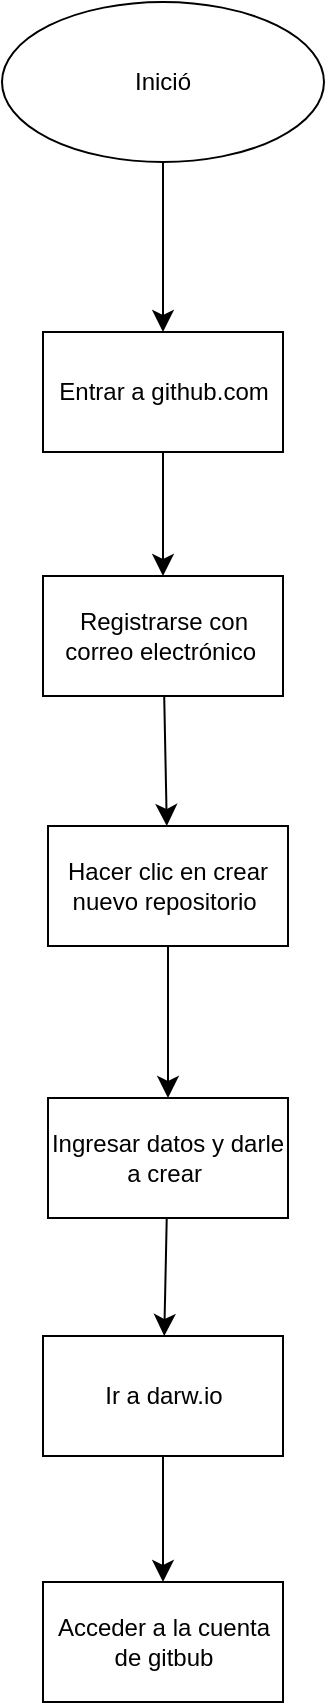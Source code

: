 <mxfile version="26.0.10">
  <diagram name="Página-1" id="zGG-YNEOcWLsdB0KCFtM">
    <mxGraphModel dx="757" dy="1790" grid="0" gridSize="10" guides="1" tooltips="1" connect="1" arrows="1" fold="1" page="0" pageScale="1" pageWidth="827" pageHeight="1169" math="0" shadow="0">
      <root>
        <mxCell id="0" />
        <mxCell id="1" parent="0" />
        <mxCell id="kXxcmXFumaLEJSKOMaeu-6" style="edgeStyle=none;curved=1;rounded=0;orthogonalLoop=1;jettySize=auto;html=1;fontSize=12;startSize=8;endSize=8;" edge="1" parent="1" source="kXxcmXFumaLEJSKOMaeu-1" target="kXxcmXFumaLEJSKOMaeu-5">
          <mxGeometry relative="1" as="geometry" />
        </mxCell>
        <mxCell id="kXxcmXFumaLEJSKOMaeu-1" value="Inició" style="ellipse;whiteSpace=wrap;html=1;" vertex="1" parent="1">
          <mxGeometry x="70" y="-258" width="161" height="80" as="geometry" />
        </mxCell>
        <mxCell id="kXxcmXFumaLEJSKOMaeu-10" style="edgeStyle=none;curved=1;rounded=0;orthogonalLoop=1;jettySize=auto;html=1;fontSize=12;startSize=8;endSize=8;" edge="1" parent="1" source="kXxcmXFumaLEJSKOMaeu-5" target="kXxcmXFumaLEJSKOMaeu-8">
          <mxGeometry relative="1" as="geometry" />
        </mxCell>
        <mxCell id="kXxcmXFumaLEJSKOMaeu-5" value="Entrar a github.com" style="whiteSpace=wrap;html=1;" vertex="1" parent="1">
          <mxGeometry x="90.5" y="-93" width="120" height="60" as="geometry" />
        </mxCell>
        <mxCell id="kXxcmXFumaLEJSKOMaeu-14" style="edgeStyle=none;curved=1;rounded=0;orthogonalLoop=1;jettySize=auto;html=1;fontSize=12;startSize=8;endSize=8;" edge="1" parent="1" source="kXxcmXFumaLEJSKOMaeu-8" target="kXxcmXFumaLEJSKOMaeu-11">
          <mxGeometry relative="1" as="geometry" />
        </mxCell>
        <mxCell id="kXxcmXFumaLEJSKOMaeu-8" value="Registrarse con correo electrónico&amp;nbsp;" style="whiteSpace=wrap;html=1;" vertex="1" parent="1">
          <mxGeometry x="90.5" y="29" width="120" height="60" as="geometry" />
        </mxCell>
        <mxCell id="kXxcmXFumaLEJSKOMaeu-15" style="edgeStyle=none;curved=1;rounded=0;orthogonalLoop=1;jettySize=auto;html=1;fontSize=12;startSize=8;endSize=8;" edge="1" parent="1" source="kXxcmXFumaLEJSKOMaeu-11" target="kXxcmXFumaLEJSKOMaeu-13">
          <mxGeometry relative="1" as="geometry" />
        </mxCell>
        <mxCell id="kXxcmXFumaLEJSKOMaeu-11" value="Hacer clic en crear nuevo repositorio&amp;nbsp;" style="whiteSpace=wrap;html=1;" vertex="1" parent="1">
          <mxGeometry x="93" y="154" width="120" height="60" as="geometry" />
        </mxCell>
        <mxCell id="kXxcmXFumaLEJSKOMaeu-20" style="edgeStyle=none;curved=1;rounded=0;orthogonalLoop=1;jettySize=auto;html=1;fontSize=12;startSize=8;endSize=8;" edge="1" parent="1" source="kXxcmXFumaLEJSKOMaeu-13" target="kXxcmXFumaLEJSKOMaeu-18">
          <mxGeometry relative="1" as="geometry" />
        </mxCell>
        <mxCell id="kXxcmXFumaLEJSKOMaeu-13" value="Ingresar datos y darle a crear&amp;nbsp;" style="whiteSpace=wrap;html=1;" vertex="1" parent="1">
          <mxGeometry x="93" y="290" width="120" height="60" as="geometry" />
        </mxCell>
        <mxCell id="kXxcmXFumaLEJSKOMaeu-22" style="edgeStyle=none;curved=1;rounded=0;orthogonalLoop=1;jettySize=auto;html=1;fontSize=12;startSize=8;endSize=8;" edge="1" parent="1" source="kXxcmXFumaLEJSKOMaeu-18" target="kXxcmXFumaLEJSKOMaeu-21">
          <mxGeometry relative="1" as="geometry" />
        </mxCell>
        <mxCell id="kXxcmXFumaLEJSKOMaeu-18" value="Ir a darw.io" style="whiteSpace=wrap;html=1;" vertex="1" parent="1">
          <mxGeometry x="90.5" y="409" width="120" height="60" as="geometry" />
        </mxCell>
        <mxCell id="kXxcmXFumaLEJSKOMaeu-21" value="Acceder a la cuenta de gitbub" style="whiteSpace=wrap;html=1;" vertex="1" parent="1">
          <mxGeometry x="90.5" y="532" width="120" height="60" as="geometry" />
        </mxCell>
      </root>
    </mxGraphModel>
  </diagram>
</mxfile>

